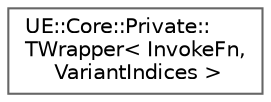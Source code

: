 digraph "Graphical Class Hierarchy"
{
 // INTERACTIVE_SVG=YES
 // LATEX_PDF_SIZE
  bgcolor="transparent";
  edge [fontname=Helvetica,fontsize=10,labelfontname=Helvetica,labelfontsize=10];
  node [fontname=Helvetica,fontsize=10,shape=box,height=0.2,width=0.4];
  rankdir="LR";
  Node0 [id="Node000000",label="UE::Core::Private::\lTWrapper\< InvokeFn,\l VariantIndices \>",height=0.2,width=0.4,color="grey40", fillcolor="white", style="filled",URL="$d1/d1e/structUE_1_1Core_1_1Private_1_1TWrapper.html",tooltip="Work around used to separate pack expansion of EncodedIndices and VariantIndices in VisitImpl below w..."];
}
